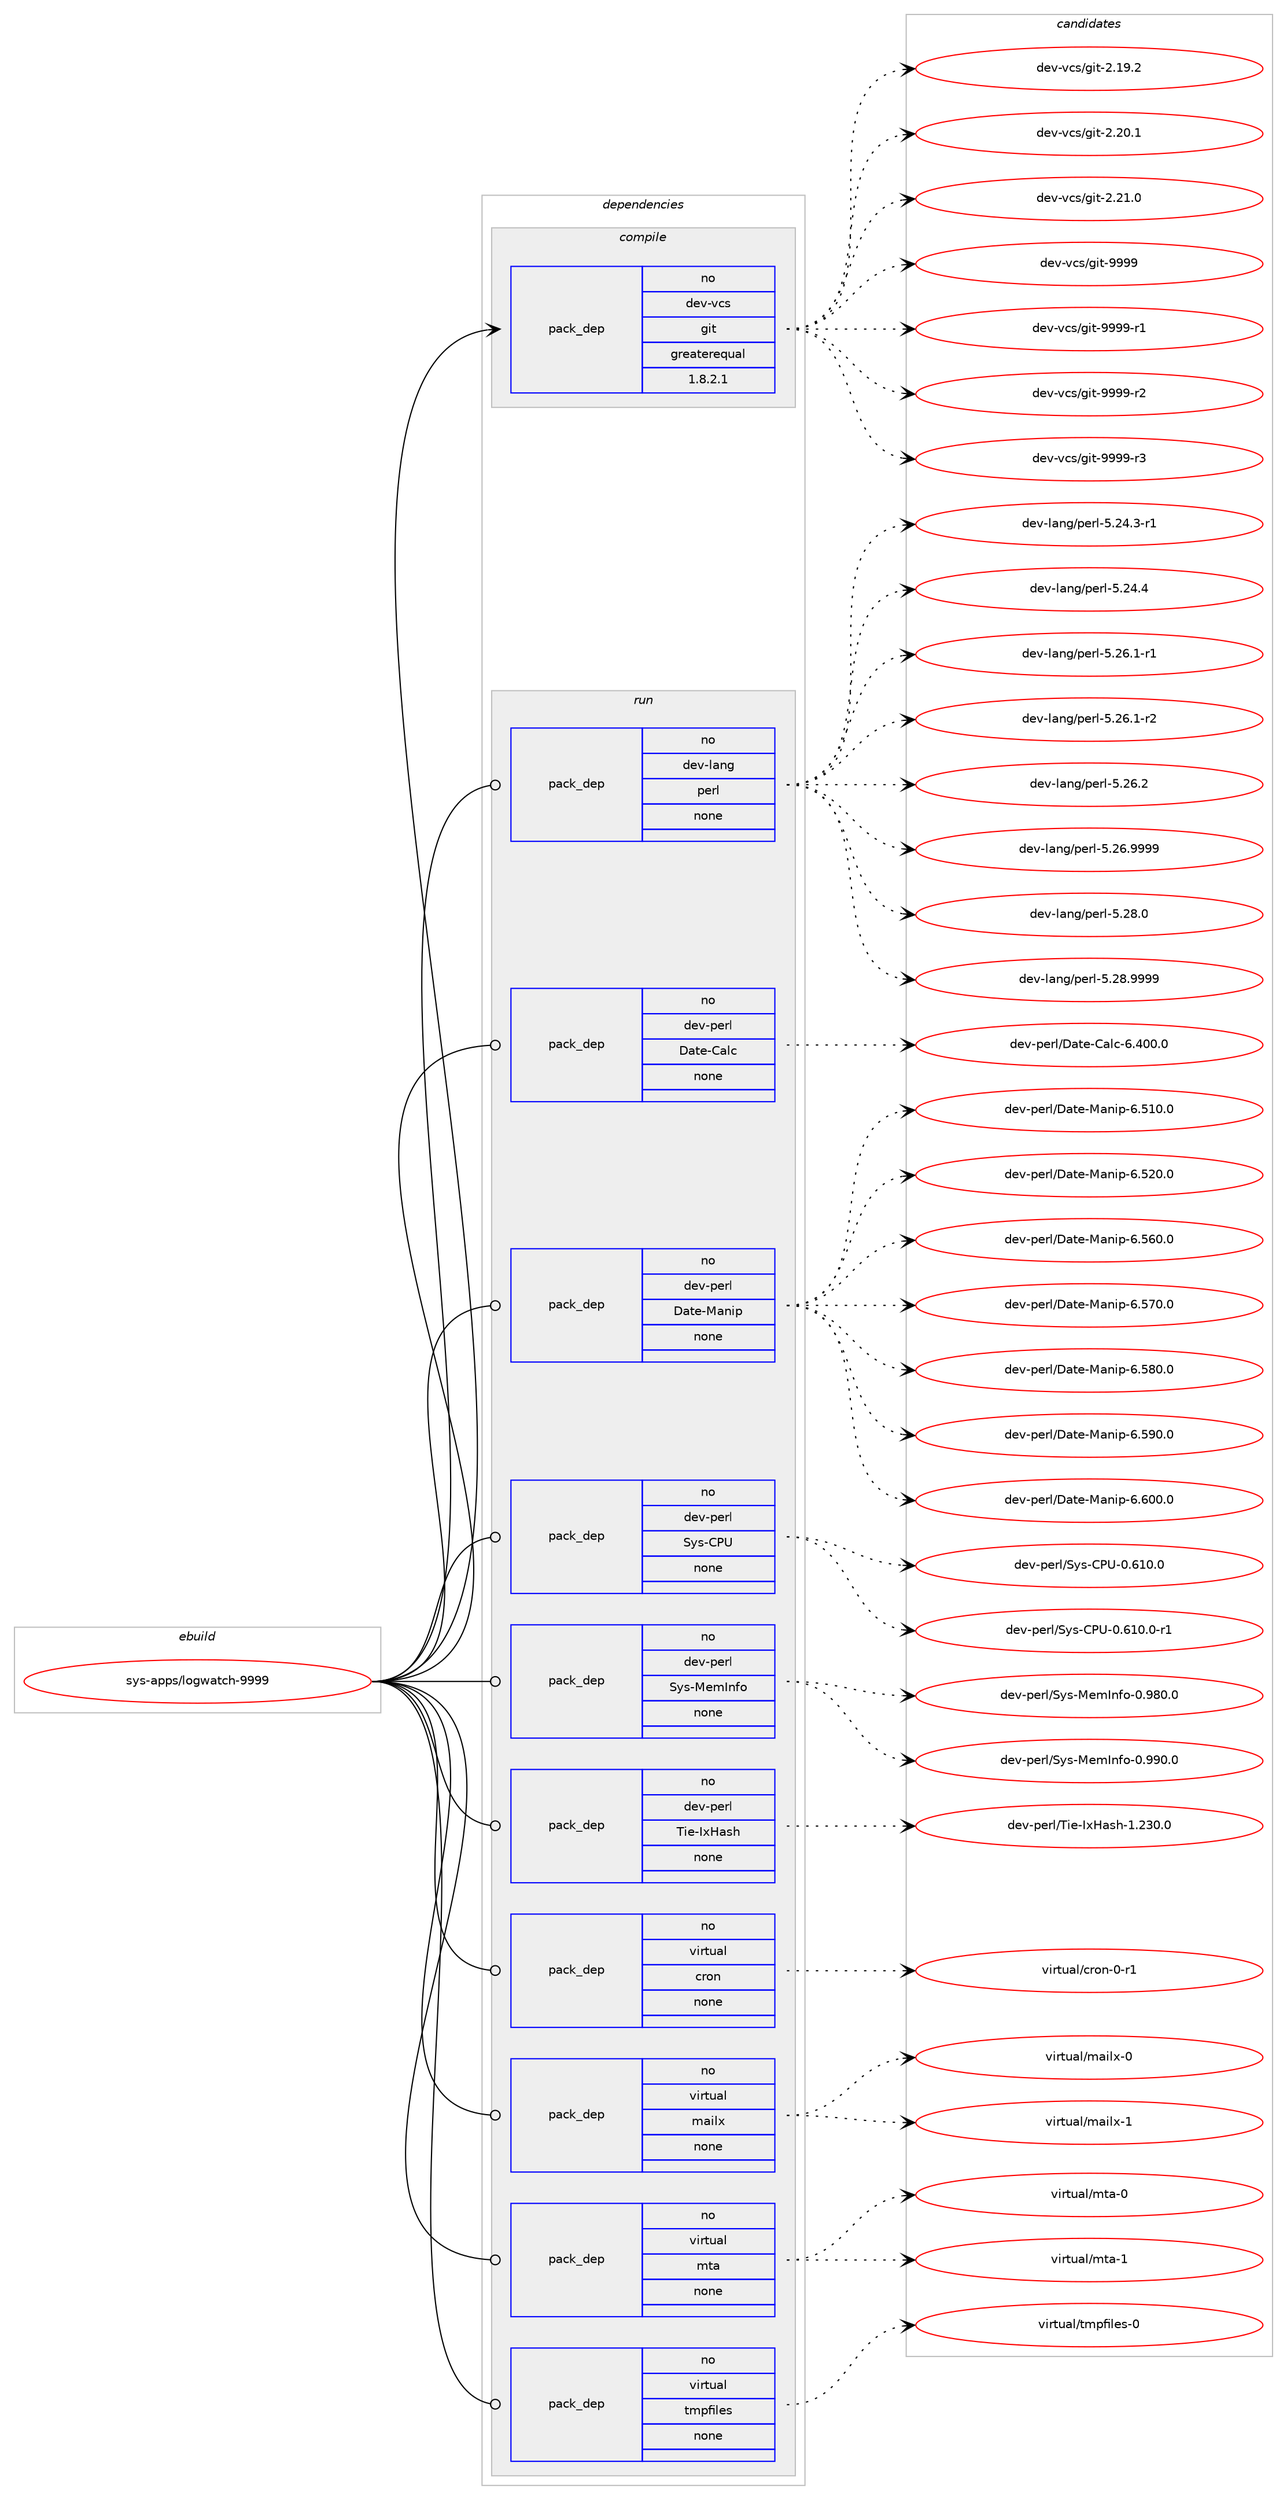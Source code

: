 digraph prolog {

# *************
# Graph options
# *************

newrank=true;
concentrate=true;
compound=true;
graph [rankdir=LR,fontname=Helvetica,fontsize=10,ranksep=1.5];#, ranksep=2.5, nodesep=0.2];
edge  [arrowhead=vee];
node  [fontname=Helvetica,fontsize=10];

# **********
# The ebuild
# **********

subgraph cluster_leftcol {
color=gray;
rank=same;
label=<<i>ebuild</i>>;
id [label="sys-apps/logwatch-9999", color=red, width=4, href="../sys-apps/logwatch-9999.svg"];
}

# ****************
# The dependencies
# ****************

subgraph cluster_midcol {
color=gray;
label=<<i>dependencies</i>>;
subgraph cluster_compile {
fillcolor="#eeeeee";
style=filled;
label=<<i>compile</i>>;
subgraph pack1227909 {
dependency1712358 [label=<<TABLE BORDER="0" CELLBORDER="1" CELLSPACING="0" CELLPADDING="4" WIDTH="220"><TR><TD ROWSPAN="6" CELLPADDING="30">pack_dep</TD></TR><TR><TD WIDTH="110">no</TD></TR><TR><TD>dev-vcs</TD></TR><TR><TD>git</TD></TR><TR><TD>greaterequal</TD></TR><TR><TD>1.8.2.1</TD></TR></TABLE>>, shape=none, color=blue];
}
id:e -> dependency1712358:w [weight=20,style="solid",arrowhead="vee"];
}
subgraph cluster_compileandrun {
fillcolor="#eeeeee";
style=filled;
label=<<i>compile and run</i>>;
}
subgraph cluster_run {
fillcolor="#eeeeee";
style=filled;
label=<<i>run</i>>;
subgraph pack1227910 {
dependency1712359 [label=<<TABLE BORDER="0" CELLBORDER="1" CELLSPACING="0" CELLPADDING="4" WIDTH="220"><TR><TD ROWSPAN="6" CELLPADDING="30">pack_dep</TD></TR><TR><TD WIDTH="110">no</TD></TR><TR><TD>dev-lang</TD></TR><TR><TD>perl</TD></TR><TR><TD>none</TD></TR><TR><TD></TD></TR></TABLE>>, shape=none, color=blue];
}
id:e -> dependency1712359:w [weight=20,style="solid",arrowhead="odot"];
subgraph pack1227911 {
dependency1712360 [label=<<TABLE BORDER="0" CELLBORDER="1" CELLSPACING="0" CELLPADDING="4" WIDTH="220"><TR><TD ROWSPAN="6" CELLPADDING="30">pack_dep</TD></TR><TR><TD WIDTH="110">no</TD></TR><TR><TD>dev-perl</TD></TR><TR><TD>Date-Calc</TD></TR><TR><TD>none</TD></TR><TR><TD></TD></TR></TABLE>>, shape=none, color=blue];
}
id:e -> dependency1712360:w [weight=20,style="solid",arrowhead="odot"];
subgraph pack1227912 {
dependency1712361 [label=<<TABLE BORDER="0" CELLBORDER="1" CELLSPACING="0" CELLPADDING="4" WIDTH="220"><TR><TD ROWSPAN="6" CELLPADDING="30">pack_dep</TD></TR><TR><TD WIDTH="110">no</TD></TR><TR><TD>dev-perl</TD></TR><TR><TD>Date-Manip</TD></TR><TR><TD>none</TD></TR><TR><TD></TD></TR></TABLE>>, shape=none, color=blue];
}
id:e -> dependency1712361:w [weight=20,style="solid",arrowhead="odot"];
subgraph pack1227913 {
dependency1712362 [label=<<TABLE BORDER="0" CELLBORDER="1" CELLSPACING="0" CELLPADDING="4" WIDTH="220"><TR><TD ROWSPAN="6" CELLPADDING="30">pack_dep</TD></TR><TR><TD WIDTH="110">no</TD></TR><TR><TD>dev-perl</TD></TR><TR><TD>Sys-CPU</TD></TR><TR><TD>none</TD></TR><TR><TD></TD></TR></TABLE>>, shape=none, color=blue];
}
id:e -> dependency1712362:w [weight=20,style="solid",arrowhead="odot"];
subgraph pack1227914 {
dependency1712363 [label=<<TABLE BORDER="0" CELLBORDER="1" CELLSPACING="0" CELLPADDING="4" WIDTH="220"><TR><TD ROWSPAN="6" CELLPADDING="30">pack_dep</TD></TR><TR><TD WIDTH="110">no</TD></TR><TR><TD>dev-perl</TD></TR><TR><TD>Sys-MemInfo</TD></TR><TR><TD>none</TD></TR><TR><TD></TD></TR></TABLE>>, shape=none, color=blue];
}
id:e -> dependency1712363:w [weight=20,style="solid",arrowhead="odot"];
subgraph pack1227915 {
dependency1712364 [label=<<TABLE BORDER="0" CELLBORDER="1" CELLSPACING="0" CELLPADDING="4" WIDTH="220"><TR><TD ROWSPAN="6" CELLPADDING="30">pack_dep</TD></TR><TR><TD WIDTH="110">no</TD></TR><TR><TD>dev-perl</TD></TR><TR><TD>Tie-IxHash</TD></TR><TR><TD>none</TD></TR><TR><TD></TD></TR></TABLE>>, shape=none, color=blue];
}
id:e -> dependency1712364:w [weight=20,style="solid",arrowhead="odot"];
subgraph pack1227916 {
dependency1712365 [label=<<TABLE BORDER="0" CELLBORDER="1" CELLSPACING="0" CELLPADDING="4" WIDTH="220"><TR><TD ROWSPAN="6" CELLPADDING="30">pack_dep</TD></TR><TR><TD WIDTH="110">no</TD></TR><TR><TD>virtual</TD></TR><TR><TD>cron</TD></TR><TR><TD>none</TD></TR><TR><TD></TD></TR></TABLE>>, shape=none, color=blue];
}
id:e -> dependency1712365:w [weight=20,style="solid",arrowhead="odot"];
subgraph pack1227917 {
dependency1712366 [label=<<TABLE BORDER="0" CELLBORDER="1" CELLSPACING="0" CELLPADDING="4" WIDTH="220"><TR><TD ROWSPAN="6" CELLPADDING="30">pack_dep</TD></TR><TR><TD WIDTH="110">no</TD></TR><TR><TD>virtual</TD></TR><TR><TD>mailx</TD></TR><TR><TD>none</TD></TR><TR><TD></TD></TR></TABLE>>, shape=none, color=blue];
}
id:e -> dependency1712366:w [weight=20,style="solid",arrowhead="odot"];
subgraph pack1227918 {
dependency1712367 [label=<<TABLE BORDER="0" CELLBORDER="1" CELLSPACING="0" CELLPADDING="4" WIDTH="220"><TR><TD ROWSPAN="6" CELLPADDING="30">pack_dep</TD></TR><TR><TD WIDTH="110">no</TD></TR><TR><TD>virtual</TD></TR><TR><TD>mta</TD></TR><TR><TD>none</TD></TR><TR><TD></TD></TR></TABLE>>, shape=none, color=blue];
}
id:e -> dependency1712367:w [weight=20,style="solid",arrowhead="odot"];
subgraph pack1227919 {
dependency1712368 [label=<<TABLE BORDER="0" CELLBORDER="1" CELLSPACING="0" CELLPADDING="4" WIDTH="220"><TR><TD ROWSPAN="6" CELLPADDING="30">pack_dep</TD></TR><TR><TD WIDTH="110">no</TD></TR><TR><TD>virtual</TD></TR><TR><TD>tmpfiles</TD></TR><TR><TD>none</TD></TR><TR><TD></TD></TR></TABLE>>, shape=none, color=blue];
}
id:e -> dependency1712368:w [weight=20,style="solid",arrowhead="odot"];
}
}

# **************
# The candidates
# **************

subgraph cluster_choices {
rank=same;
color=gray;
label=<<i>candidates</i>>;

subgraph choice1227909 {
color=black;
nodesep=1;
choice10010111845118991154710310511645504649574650 [label="dev-vcs/git-2.19.2", color=red, width=4,href="../dev-vcs/git-2.19.2.svg"];
choice10010111845118991154710310511645504650484649 [label="dev-vcs/git-2.20.1", color=red, width=4,href="../dev-vcs/git-2.20.1.svg"];
choice10010111845118991154710310511645504650494648 [label="dev-vcs/git-2.21.0", color=red, width=4,href="../dev-vcs/git-2.21.0.svg"];
choice1001011184511899115471031051164557575757 [label="dev-vcs/git-9999", color=red, width=4,href="../dev-vcs/git-9999.svg"];
choice10010111845118991154710310511645575757574511449 [label="dev-vcs/git-9999-r1", color=red, width=4,href="../dev-vcs/git-9999-r1.svg"];
choice10010111845118991154710310511645575757574511450 [label="dev-vcs/git-9999-r2", color=red, width=4,href="../dev-vcs/git-9999-r2.svg"];
choice10010111845118991154710310511645575757574511451 [label="dev-vcs/git-9999-r3", color=red, width=4,href="../dev-vcs/git-9999-r3.svg"];
dependency1712358:e -> choice10010111845118991154710310511645504649574650:w [style=dotted,weight="100"];
dependency1712358:e -> choice10010111845118991154710310511645504650484649:w [style=dotted,weight="100"];
dependency1712358:e -> choice10010111845118991154710310511645504650494648:w [style=dotted,weight="100"];
dependency1712358:e -> choice1001011184511899115471031051164557575757:w [style=dotted,weight="100"];
dependency1712358:e -> choice10010111845118991154710310511645575757574511449:w [style=dotted,weight="100"];
dependency1712358:e -> choice10010111845118991154710310511645575757574511450:w [style=dotted,weight="100"];
dependency1712358:e -> choice10010111845118991154710310511645575757574511451:w [style=dotted,weight="100"];
}
subgraph choice1227910 {
color=black;
nodesep=1;
choice100101118451089711010347112101114108455346505246514511449 [label="dev-lang/perl-5.24.3-r1", color=red, width=4,href="../dev-lang/perl-5.24.3-r1.svg"];
choice10010111845108971101034711210111410845534650524652 [label="dev-lang/perl-5.24.4", color=red, width=4,href="../dev-lang/perl-5.24.4.svg"];
choice100101118451089711010347112101114108455346505446494511449 [label="dev-lang/perl-5.26.1-r1", color=red, width=4,href="../dev-lang/perl-5.26.1-r1.svg"];
choice100101118451089711010347112101114108455346505446494511450 [label="dev-lang/perl-5.26.1-r2", color=red, width=4,href="../dev-lang/perl-5.26.1-r2.svg"];
choice10010111845108971101034711210111410845534650544650 [label="dev-lang/perl-5.26.2", color=red, width=4,href="../dev-lang/perl-5.26.2.svg"];
choice10010111845108971101034711210111410845534650544657575757 [label="dev-lang/perl-5.26.9999", color=red, width=4,href="../dev-lang/perl-5.26.9999.svg"];
choice10010111845108971101034711210111410845534650564648 [label="dev-lang/perl-5.28.0", color=red, width=4,href="../dev-lang/perl-5.28.0.svg"];
choice10010111845108971101034711210111410845534650564657575757 [label="dev-lang/perl-5.28.9999", color=red, width=4,href="../dev-lang/perl-5.28.9999.svg"];
dependency1712359:e -> choice100101118451089711010347112101114108455346505246514511449:w [style=dotted,weight="100"];
dependency1712359:e -> choice10010111845108971101034711210111410845534650524652:w [style=dotted,weight="100"];
dependency1712359:e -> choice100101118451089711010347112101114108455346505446494511449:w [style=dotted,weight="100"];
dependency1712359:e -> choice100101118451089711010347112101114108455346505446494511450:w [style=dotted,weight="100"];
dependency1712359:e -> choice10010111845108971101034711210111410845534650544650:w [style=dotted,weight="100"];
dependency1712359:e -> choice10010111845108971101034711210111410845534650544657575757:w [style=dotted,weight="100"];
dependency1712359:e -> choice10010111845108971101034711210111410845534650564648:w [style=dotted,weight="100"];
dependency1712359:e -> choice10010111845108971101034711210111410845534650564657575757:w [style=dotted,weight="100"];
}
subgraph choice1227911 {
color=black;
nodesep=1;
choice10010111845112101114108476897116101456797108994554465248484648 [label="dev-perl/Date-Calc-6.400.0", color=red, width=4,href="../dev-perl/Date-Calc-6.400.0.svg"];
dependency1712360:e -> choice10010111845112101114108476897116101456797108994554465248484648:w [style=dotted,weight="100"];
}
subgraph choice1227912 {
color=black;
nodesep=1;
choice100101118451121011141084768971161014577971101051124554465349484648 [label="dev-perl/Date-Manip-6.510.0", color=red, width=4,href="../dev-perl/Date-Manip-6.510.0.svg"];
choice100101118451121011141084768971161014577971101051124554465350484648 [label="dev-perl/Date-Manip-6.520.0", color=red, width=4,href="../dev-perl/Date-Manip-6.520.0.svg"];
choice100101118451121011141084768971161014577971101051124554465354484648 [label="dev-perl/Date-Manip-6.560.0", color=red, width=4,href="../dev-perl/Date-Manip-6.560.0.svg"];
choice100101118451121011141084768971161014577971101051124554465355484648 [label="dev-perl/Date-Manip-6.570.0", color=red, width=4,href="../dev-perl/Date-Manip-6.570.0.svg"];
choice100101118451121011141084768971161014577971101051124554465356484648 [label="dev-perl/Date-Manip-6.580.0", color=red, width=4,href="../dev-perl/Date-Manip-6.580.0.svg"];
choice100101118451121011141084768971161014577971101051124554465357484648 [label="dev-perl/Date-Manip-6.590.0", color=red, width=4,href="../dev-perl/Date-Manip-6.590.0.svg"];
choice100101118451121011141084768971161014577971101051124554465448484648 [label="dev-perl/Date-Manip-6.600.0", color=red, width=4,href="../dev-perl/Date-Manip-6.600.0.svg"];
dependency1712361:e -> choice100101118451121011141084768971161014577971101051124554465349484648:w [style=dotted,weight="100"];
dependency1712361:e -> choice100101118451121011141084768971161014577971101051124554465350484648:w [style=dotted,weight="100"];
dependency1712361:e -> choice100101118451121011141084768971161014577971101051124554465354484648:w [style=dotted,weight="100"];
dependency1712361:e -> choice100101118451121011141084768971161014577971101051124554465355484648:w [style=dotted,weight="100"];
dependency1712361:e -> choice100101118451121011141084768971161014577971101051124554465356484648:w [style=dotted,weight="100"];
dependency1712361:e -> choice100101118451121011141084768971161014577971101051124554465357484648:w [style=dotted,weight="100"];
dependency1712361:e -> choice100101118451121011141084768971161014577971101051124554465448484648:w [style=dotted,weight="100"];
}
subgraph choice1227913 {
color=black;
nodesep=1;
choice100101118451121011141084783121115456780854548465449484648 [label="dev-perl/Sys-CPU-0.610.0", color=red, width=4,href="../dev-perl/Sys-CPU-0.610.0.svg"];
choice1001011184511210111410847831211154567808545484654494846484511449 [label="dev-perl/Sys-CPU-0.610.0-r1", color=red, width=4,href="../dev-perl/Sys-CPU-0.610.0-r1.svg"];
dependency1712362:e -> choice100101118451121011141084783121115456780854548465449484648:w [style=dotted,weight="100"];
dependency1712362:e -> choice1001011184511210111410847831211154567808545484654494846484511449:w [style=dotted,weight="100"];
}
subgraph choice1227914 {
color=black;
nodesep=1;
choice1001011184511210111410847831211154577101109731101021114548465756484648 [label="dev-perl/Sys-MemInfo-0.980.0", color=red, width=4,href="../dev-perl/Sys-MemInfo-0.980.0.svg"];
choice1001011184511210111410847831211154577101109731101021114548465757484648 [label="dev-perl/Sys-MemInfo-0.990.0", color=red, width=4,href="../dev-perl/Sys-MemInfo-0.990.0.svg"];
dependency1712363:e -> choice1001011184511210111410847831211154577101109731101021114548465756484648:w [style=dotted,weight="100"];
dependency1712363:e -> choice1001011184511210111410847831211154577101109731101021114548465757484648:w [style=dotted,weight="100"];
}
subgraph choice1227915 {
color=black;
nodesep=1;
choice100101118451121011141084784105101457312072971151044549465051484648 [label="dev-perl/Tie-IxHash-1.230.0", color=red, width=4,href="../dev-perl/Tie-IxHash-1.230.0.svg"];
dependency1712364:e -> choice100101118451121011141084784105101457312072971151044549465051484648:w [style=dotted,weight="100"];
}
subgraph choice1227916 {
color=black;
nodesep=1;
choice11810511411611797108479911411111045484511449 [label="virtual/cron-0-r1", color=red, width=4,href="../virtual/cron-0-r1.svg"];
dependency1712365:e -> choice11810511411611797108479911411111045484511449:w [style=dotted,weight="100"];
}
subgraph choice1227917 {
color=black;
nodesep=1;
choice1181051141161179710847109971051081204548 [label="virtual/mailx-0", color=red, width=4,href="../virtual/mailx-0.svg"];
choice1181051141161179710847109971051081204549 [label="virtual/mailx-1", color=red, width=4,href="../virtual/mailx-1.svg"];
dependency1712366:e -> choice1181051141161179710847109971051081204548:w [style=dotted,weight="100"];
dependency1712366:e -> choice1181051141161179710847109971051081204549:w [style=dotted,weight="100"];
}
subgraph choice1227918 {
color=black;
nodesep=1;
choice1181051141161179710847109116974548 [label="virtual/mta-0", color=red, width=4,href="../virtual/mta-0.svg"];
choice1181051141161179710847109116974549 [label="virtual/mta-1", color=red, width=4,href="../virtual/mta-1.svg"];
dependency1712367:e -> choice1181051141161179710847109116974548:w [style=dotted,weight="100"];
dependency1712367:e -> choice1181051141161179710847109116974549:w [style=dotted,weight="100"];
}
subgraph choice1227919 {
color=black;
nodesep=1;
choice11810511411611797108471161091121021051081011154548 [label="virtual/tmpfiles-0", color=red, width=4,href="../virtual/tmpfiles-0.svg"];
dependency1712368:e -> choice11810511411611797108471161091121021051081011154548:w [style=dotted,weight="100"];
}
}

}
